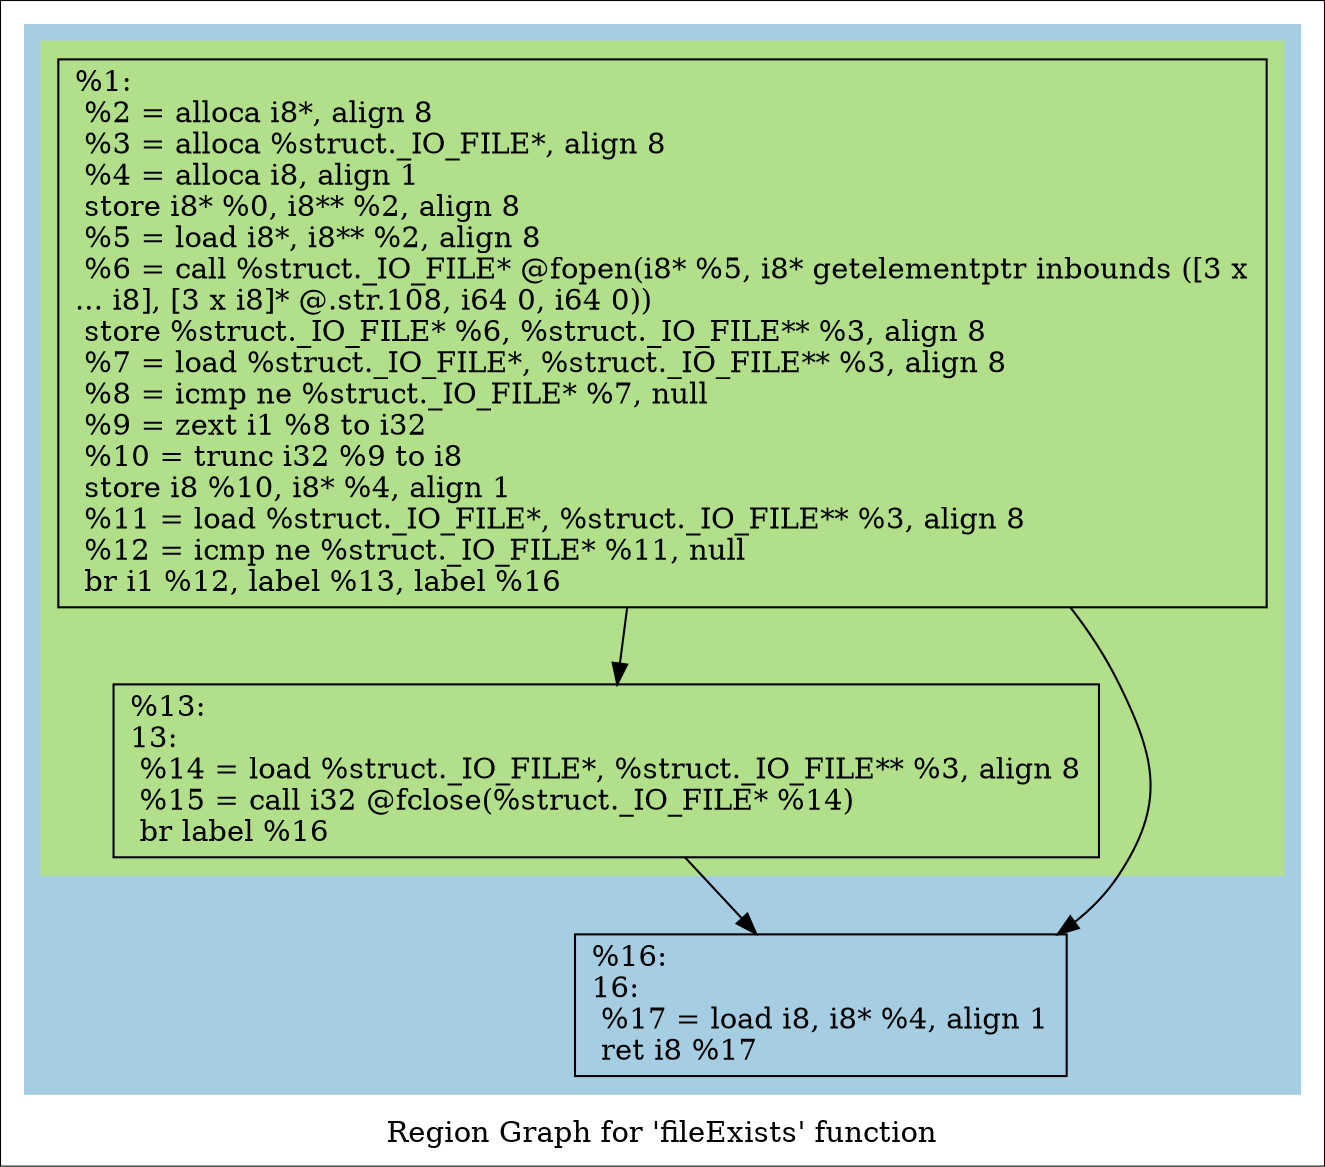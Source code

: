 digraph "Region Graph for 'fileExists' function" {
	label="Region Graph for 'fileExists' function";

	Node0xb35010 [shape=record,label="{%1:\l  %2 = alloca i8*, align 8\l  %3 = alloca %struct._IO_FILE*, align 8\l  %4 = alloca i8, align 1\l  store i8* %0, i8** %2, align 8\l  %5 = load i8*, i8** %2, align 8\l  %6 = call %struct._IO_FILE* @fopen(i8* %5, i8* getelementptr inbounds ([3 x\l... i8], [3 x i8]* @.str.108, i64 0, i64 0))\l  store %struct._IO_FILE* %6, %struct._IO_FILE** %3, align 8\l  %7 = load %struct._IO_FILE*, %struct._IO_FILE** %3, align 8\l  %8 = icmp ne %struct._IO_FILE* %7, null\l  %9 = zext i1 %8 to i32\l  %10 = trunc i32 %9 to i8\l  store i8 %10, i8* %4, align 1\l  %11 = load %struct._IO_FILE*, %struct._IO_FILE** %3, align 8\l  %12 = icmp ne %struct._IO_FILE* %11, null\l  br i1 %12, label %13, label %16\l}"];
	Node0xb35010 -> Node0xaa2e40;
	Node0xb35010 -> Node0xb29ca0;
	Node0xaa2e40 [shape=record,label="{%13:\l13:                                               \l  %14 = load %struct._IO_FILE*, %struct._IO_FILE** %3, align 8\l  %15 = call i32 @fclose(%struct._IO_FILE* %14)\l  br label %16\l}"];
	Node0xaa2e40 -> Node0xb29ca0;
	Node0xb29ca0 [shape=record,label="{%16:\l16:                                               \l  %17 = load i8, i8* %4, align 1\l  ret i8 %17\l}"];
	colorscheme = "paired12"
        subgraph cluster_0xc3fe80 {
          label = "";
          style = filled;
          color = 1
          subgraph cluster_0xc48300 {
            label = "";
            style = filled;
            color = 3
            Node0xb35010;
            Node0xaa2e40;
          }
          Node0xb29ca0;
        }
}
